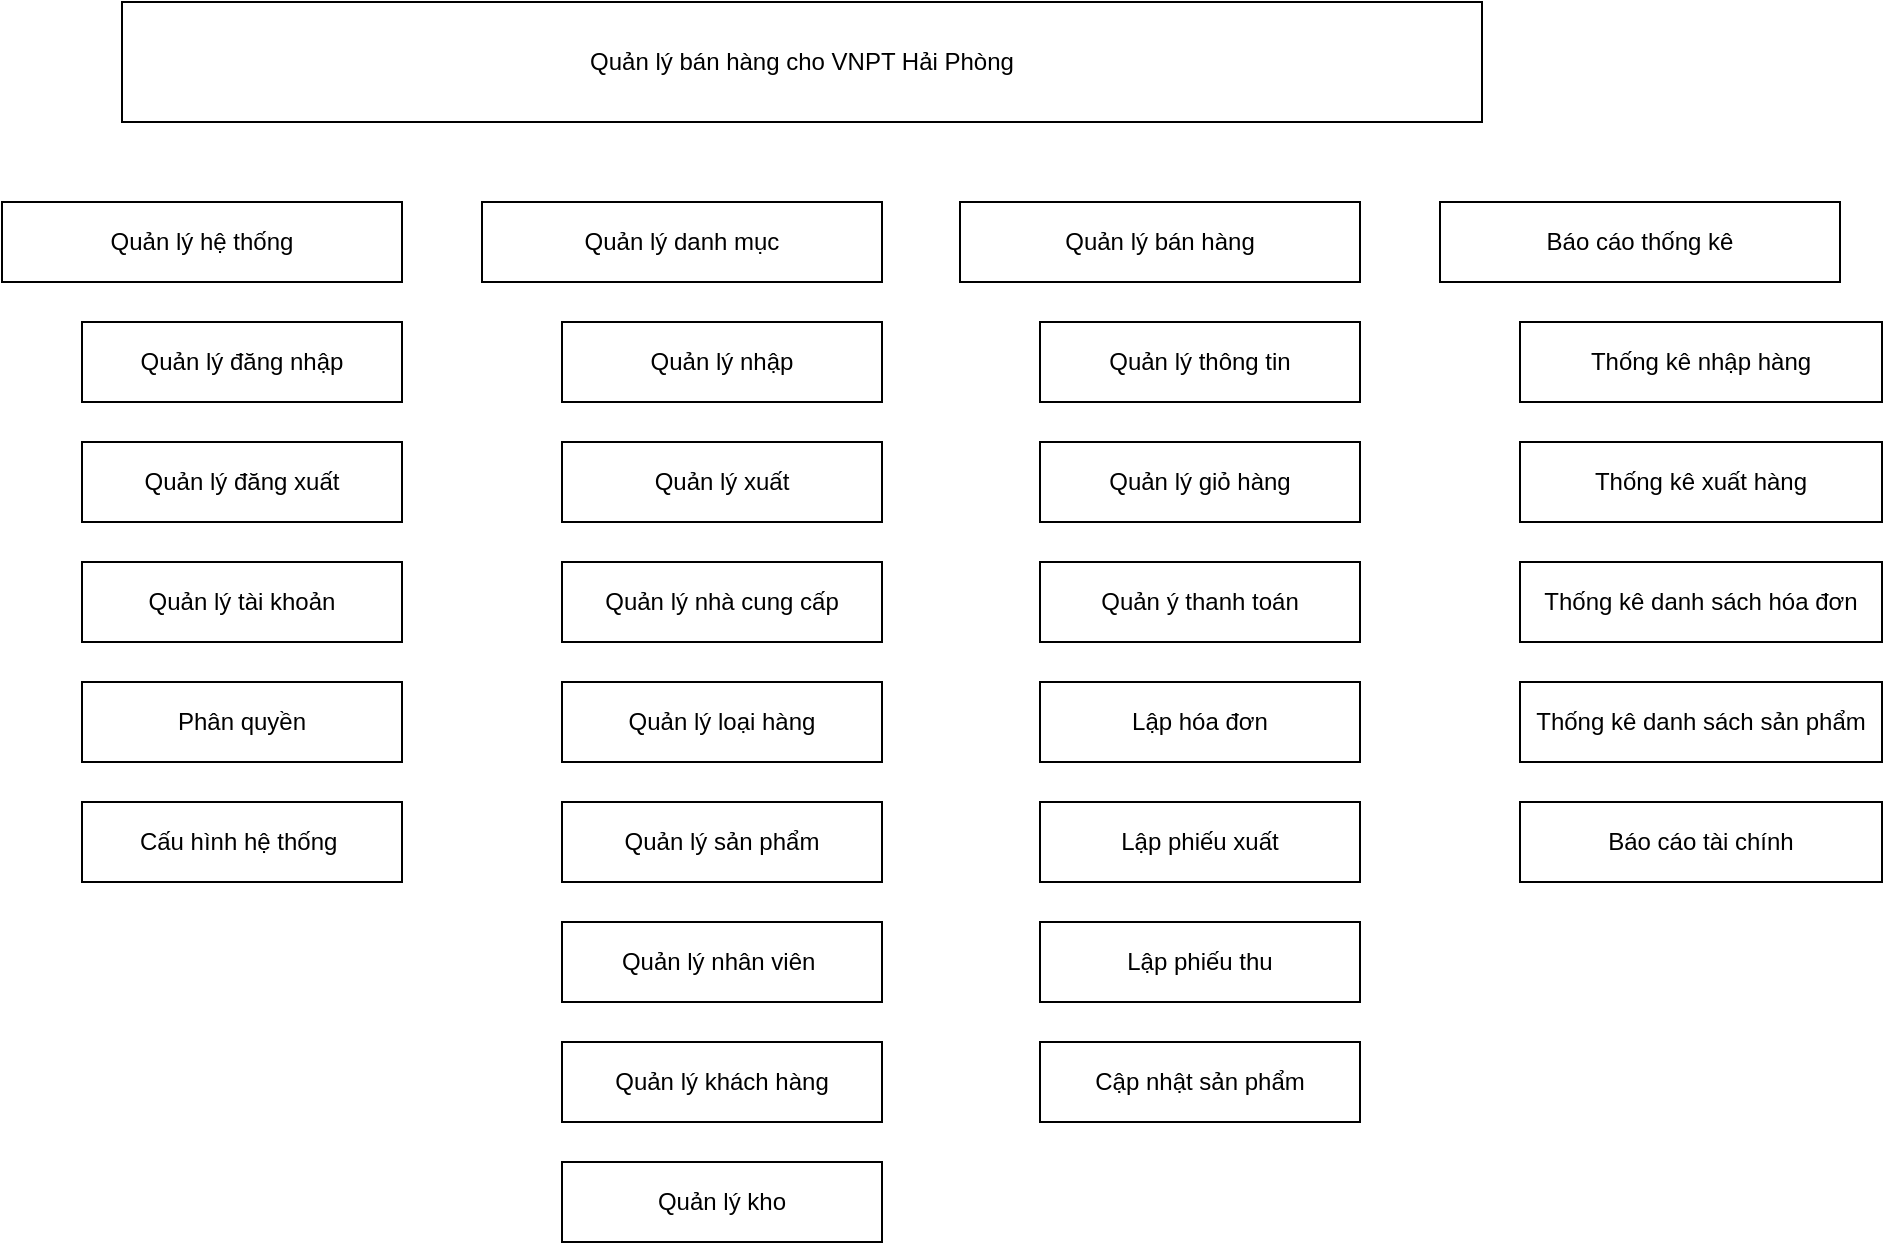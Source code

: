 <mxfile version="23.1.7" type="device">
  <diagram name="Trang-1" id="5IOxxjR3vX1s9PYMxLOA">
    <mxGraphModel dx="1318" dy="551" grid="1" gridSize="10" guides="1" tooltips="1" connect="1" arrows="1" fold="1" page="1" pageScale="1" pageWidth="827" pageHeight="1169" math="0" shadow="0">
      <root>
        <mxCell id="0" />
        <mxCell id="1" parent="0" />
        <mxCell id="XeBs3oWR_K5mBn4OILpy-1" value="Quản lý bán hàng cho VNPT Hải Phòng" style="rounded=0;whiteSpace=wrap;html=1;" vertex="1" parent="1">
          <mxGeometry x="80" y="60" width="680" height="60" as="geometry" />
        </mxCell>
        <mxCell id="XeBs3oWR_K5mBn4OILpy-2" value="Quản lý hệ thống" style="rounded=0;whiteSpace=wrap;html=1;" vertex="1" parent="1">
          <mxGeometry x="20" y="160" width="200" height="40" as="geometry" />
        </mxCell>
        <mxCell id="XeBs3oWR_K5mBn4OILpy-3" value="Quản lý đăng nhập" style="rounded=0;whiteSpace=wrap;html=1;" vertex="1" parent="1">
          <mxGeometry x="60" y="220" width="160" height="40" as="geometry" />
        </mxCell>
        <mxCell id="XeBs3oWR_K5mBn4OILpy-4" value="Quản lý đăng xuất" style="rounded=0;whiteSpace=wrap;html=1;" vertex="1" parent="1">
          <mxGeometry x="60" y="280" width="160" height="40" as="geometry" />
        </mxCell>
        <mxCell id="XeBs3oWR_K5mBn4OILpy-5" value="Quản lý tài khoản" style="rounded=0;whiteSpace=wrap;html=1;" vertex="1" parent="1">
          <mxGeometry x="60" y="340" width="160" height="40" as="geometry" />
        </mxCell>
        <mxCell id="XeBs3oWR_K5mBn4OILpy-6" value="Phân quyền" style="rounded=0;whiteSpace=wrap;html=1;" vertex="1" parent="1">
          <mxGeometry x="60" y="400" width="160" height="40" as="geometry" />
        </mxCell>
        <mxCell id="XeBs3oWR_K5mBn4OILpy-7" value="Quản lý danh mục" style="rounded=0;whiteSpace=wrap;html=1;" vertex="1" parent="1">
          <mxGeometry x="260" y="160" width="200" height="40" as="geometry" />
        </mxCell>
        <mxCell id="XeBs3oWR_K5mBn4OILpy-8" value="Quản lý nhập" style="rounded=0;whiteSpace=wrap;html=1;" vertex="1" parent="1">
          <mxGeometry x="300" y="220" width="160" height="40" as="geometry" />
        </mxCell>
        <mxCell id="XeBs3oWR_K5mBn4OILpy-9" value="Quản lý xuất" style="rounded=0;whiteSpace=wrap;html=1;" vertex="1" parent="1">
          <mxGeometry x="300" y="280" width="160" height="40" as="geometry" />
        </mxCell>
        <mxCell id="XeBs3oWR_K5mBn4OILpy-10" value="Quản lý nhà cung cấp" style="rounded=0;whiteSpace=wrap;html=1;" vertex="1" parent="1">
          <mxGeometry x="300" y="340" width="160" height="40" as="geometry" />
        </mxCell>
        <mxCell id="XeBs3oWR_K5mBn4OILpy-11" value="Quản lý loại hàng" style="rounded=0;whiteSpace=wrap;html=1;" vertex="1" parent="1">
          <mxGeometry x="300" y="400" width="160" height="40" as="geometry" />
        </mxCell>
        <mxCell id="XeBs3oWR_K5mBn4OILpy-13" value="Quản lý bán hàng" style="rounded=0;whiteSpace=wrap;html=1;" vertex="1" parent="1">
          <mxGeometry x="499" y="160" width="200" height="40" as="geometry" />
        </mxCell>
        <mxCell id="XeBs3oWR_K5mBn4OILpy-14" value="Quản lý thông tin" style="rounded=0;whiteSpace=wrap;html=1;" vertex="1" parent="1">
          <mxGeometry x="539" y="220" width="160" height="40" as="geometry" />
        </mxCell>
        <mxCell id="XeBs3oWR_K5mBn4OILpy-15" value="Quản lý giỏ hàng" style="rounded=0;whiteSpace=wrap;html=1;" vertex="1" parent="1">
          <mxGeometry x="539" y="280" width="160" height="40" as="geometry" />
        </mxCell>
        <mxCell id="XeBs3oWR_K5mBn4OILpy-16" value="Quản ý thanh toán" style="rounded=0;whiteSpace=wrap;html=1;" vertex="1" parent="1">
          <mxGeometry x="539" y="340" width="160" height="40" as="geometry" />
        </mxCell>
        <mxCell id="XeBs3oWR_K5mBn4OILpy-17" value="Lập hóa đơn" style="rounded=0;whiteSpace=wrap;html=1;" vertex="1" parent="1">
          <mxGeometry x="539" y="400" width="160" height="40" as="geometry" />
        </mxCell>
        <mxCell id="XeBs3oWR_K5mBn4OILpy-18" value="Báo cáo thống kê" style="rounded=0;whiteSpace=wrap;html=1;" vertex="1" parent="1">
          <mxGeometry x="739" y="160" width="200" height="40" as="geometry" />
        </mxCell>
        <mxCell id="XeBs3oWR_K5mBn4OILpy-19" value="Thống kê nhập hàng" style="rounded=0;whiteSpace=wrap;html=1;" vertex="1" parent="1">
          <mxGeometry x="779" y="220" width="181" height="40" as="geometry" />
        </mxCell>
        <mxCell id="XeBs3oWR_K5mBn4OILpy-20" value="Thống kê danh sách hóa đơn" style="rounded=0;whiteSpace=wrap;html=1;" vertex="1" parent="1">
          <mxGeometry x="779" y="340" width="181" height="40" as="geometry" />
        </mxCell>
        <mxCell id="XeBs3oWR_K5mBn4OILpy-21" value="Thống kê danh sách sản phẩm" style="rounded=0;whiteSpace=wrap;html=1;" vertex="1" parent="1">
          <mxGeometry x="779" y="400" width="181" height="40" as="geometry" />
        </mxCell>
        <mxCell id="XeBs3oWR_K5mBn4OILpy-22" value="Báo cáo tài chính" style="rounded=0;whiteSpace=wrap;html=1;" vertex="1" parent="1">
          <mxGeometry x="779" y="460" width="181" height="40" as="geometry" />
        </mxCell>
        <mxCell id="XeBs3oWR_K5mBn4OILpy-24" value="Cấu hình hệ thống&amp;nbsp;" style="rounded=0;whiteSpace=wrap;html=1;" vertex="1" parent="1">
          <mxGeometry x="60" y="460" width="160" height="40" as="geometry" />
        </mxCell>
        <mxCell id="XeBs3oWR_K5mBn4OILpy-25" value="Quản lý nhân viên&amp;nbsp;" style="rounded=0;whiteSpace=wrap;html=1;" vertex="1" parent="1">
          <mxGeometry x="300" y="520" width="160" height="40" as="geometry" />
        </mxCell>
        <mxCell id="XeBs3oWR_K5mBn4OILpy-26" value="Quản lý khách hàng" style="rounded=0;whiteSpace=wrap;html=1;" vertex="1" parent="1">
          <mxGeometry x="300" y="580" width="160" height="40" as="geometry" />
        </mxCell>
        <mxCell id="XeBs3oWR_K5mBn4OILpy-27" value="Quản lý kho" style="rounded=0;whiteSpace=wrap;html=1;" vertex="1" parent="1">
          <mxGeometry x="300" y="640" width="160" height="40" as="geometry" />
        </mxCell>
        <mxCell id="XeBs3oWR_K5mBn4OILpy-28" value="Cập nhật sản phẩm" style="rounded=0;whiteSpace=wrap;html=1;" vertex="1" parent="1">
          <mxGeometry x="539" y="580" width="160" height="40" as="geometry" />
        </mxCell>
        <mxCell id="XeBs3oWR_K5mBn4OILpy-31" value="Thống kê xuất hàng" style="rounded=0;whiteSpace=wrap;html=1;" vertex="1" parent="1">
          <mxGeometry x="779" y="280" width="181" height="40" as="geometry" />
        </mxCell>
        <mxCell id="XeBs3oWR_K5mBn4OILpy-32" value="Lập phiếu xuất" style="rounded=0;whiteSpace=wrap;html=1;" vertex="1" parent="1">
          <mxGeometry x="539" y="460" width="160" height="40" as="geometry" />
        </mxCell>
        <mxCell id="XeBs3oWR_K5mBn4OILpy-33" value="Lập phiếu thu" style="rounded=0;whiteSpace=wrap;html=1;" vertex="1" parent="1">
          <mxGeometry x="539" y="520" width="160" height="40" as="geometry" />
        </mxCell>
        <mxCell id="XeBs3oWR_K5mBn4OILpy-34" value="Quản lý sản phẩm" style="rounded=0;whiteSpace=wrap;html=1;" vertex="1" parent="1">
          <mxGeometry x="300" y="460" width="160" height="40" as="geometry" />
        </mxCell>
      </root>
    </mxGraphModel>
  </diagram>
</mxfile>
